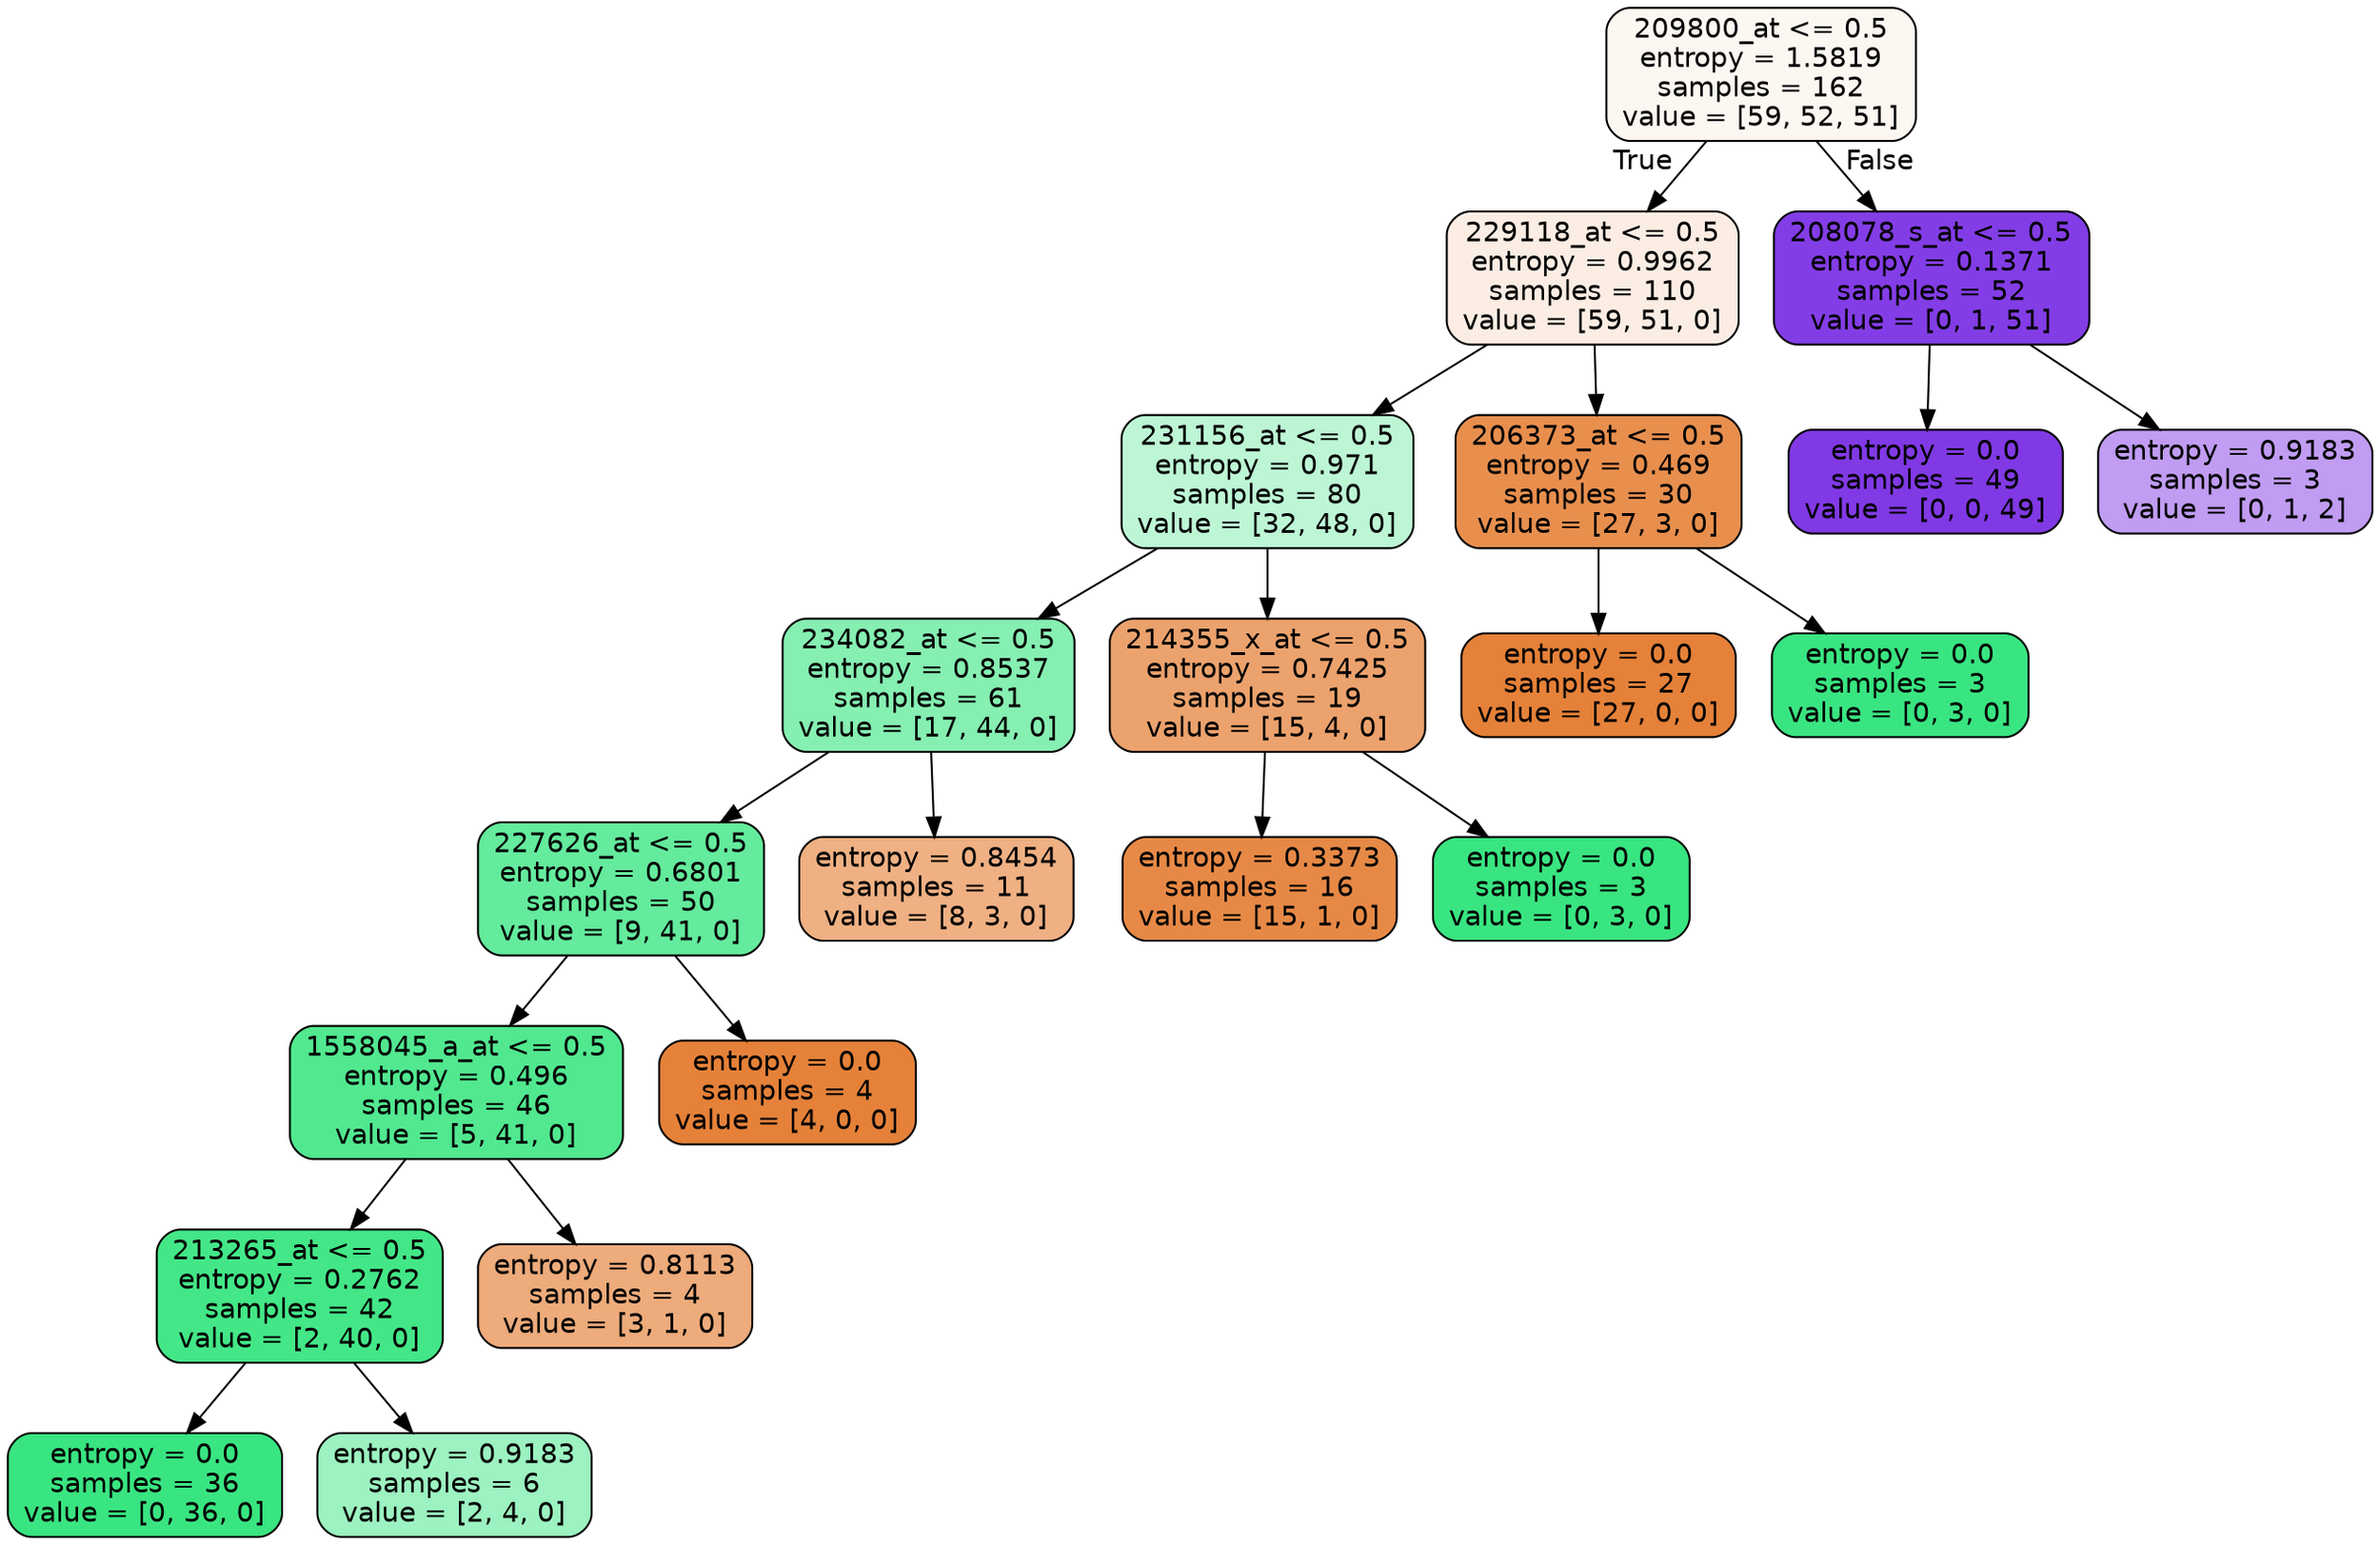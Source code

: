 digraph Tree {
node [shape=box, style="filled, rounded", color="black", fontname=helvetica] ;
edge [fontname=helvetica] ;
0 [label="209800_at <= 0.5\nentropy = 1.5819\nsamples = 162\nvalue = [59, 52, 51]", fillcolor="#e5813910"] ;
1 [label="229118_at <= 0.5\nentropy = 0.9962\nsamples = 110\nvalue = [59, 51, 0]", fillcolor="#e5813923"] ;
0 -> 1 [labeldistance=2.5, labelangle=45, headlabel="True"] ;
2 [label="231156_at <= 0.5\nentropy = 0.971\nsamples = 80\nvalue = [32, 48, 0]", fillcolor="#39e58155"] ;
1 -> 2 ;
3 [label="234082_at <= 0.5\nentropy = 0.8537\nsamples = 61\nvalue = [17, 44, 0]", fillcolor="#39e5819c"] ;
2 -> 3 ;
4 [label="227626_at <= 0.5\nentropy = 0.6801\nsamples = 50\nvalue = [9, 41, 0]", fillcolor="#39e581c7"] ;
3 -> 4 ;
5 [label="1558045_a_at <= 0.5\nentropy = 0.496\nsamples = 46\nvalue = [5, 41, 0]", fillcolor="#39e581e0"] ;
4 -> 5 ;
6 [label="213265_at <= 0.5\nentropy = 0.2762\nsamples = 42\nvalue = [2, 40, 0]", fillcolor="#39e581f2"] ;
5 -> 6 ;
7 [label="entropy = 0.0\nsamples = 36\nvalue = [0, 36, 0]", fillcolor="#39e581ff"] ;
6 -> 7 ;
8 [label="entropy = 0.9183\nsamples = 6\nvalue = [2, 4, 0]", fillcolor="#39e5817f"] ;
6 -> 8 ;
9 [label="entropy = 0.8113\nsamples = 4\nvalue = [3, 1, 0]", fillcolor="#e58139aa"] ;
5 -> 9 ;
10 [label="entropy = 0.0\nsamples = 4\nvalue = [4, 0, 0]", fillcolor="#e58139ff"] ;
4 -> 10 ;
11 [label="entropy = 0.8454\nsamples = 11\nvalue = [8, 3, 0]", fillcolor="#e581399f"] ;
3 -> 11 ;
12 [label="214355_x_at <= 0.5\nentropy = 0.7425\nsamples = 19\nvalue = [15, 4, 0]", fillcolor="#e58139bb"] ;
2 -> 12 ;
13 [label="entropy = 0.3373\nsamples = 16\nvalue = [15, 1, 0]", fillcolor="#e58139ee"] ;
12 -> 13 ;
14 [label="entropy = 0.0\nsamples = 3\nvalue = [0, 3, 0]", fillcolor="#39e581ff"] ;
12 -> 14 ;
15 [label="206373_at <= 0.5\nentropy = 0.469\nsamples = 30\nvalue = [27, 3, 0]", fillcolor="#e58139e3"] ;
1 -> 15 ;
16 [label="entropy = 0.0\nsamples = 27\nvalue = [27, 0, 0]", fillcolor="#e58139ff"] ;
15 -> 16 ;
17 [label="entropy = 0.0\nsamples = 3\nvalue = [0, 3, 0]", fillcolor="#39e581ff"] ;
15 -> 17 ;
18 [label="208078_s_at <= 0.5\nentropy = 0.1371\nsamples = 52\nvalue = [0, 1, 51]", fillcolor="#8139e5fa"] ;
0 -> 18 [labeldistance=2.5, labelangle=-45, headlabel="False"] ;
19 [label="entropy = 0.0\nsamples = 49\nvalue = [0, 0, 49]", fillcolor="#8139e5ff"] ;
18 -> 19 ;
20 [label="entropy = 0.9183\nsamples = 3\nvalue = [0, 1, 2]", fillcolor="#8139e57f"] ;
18 -> 20 ;
}